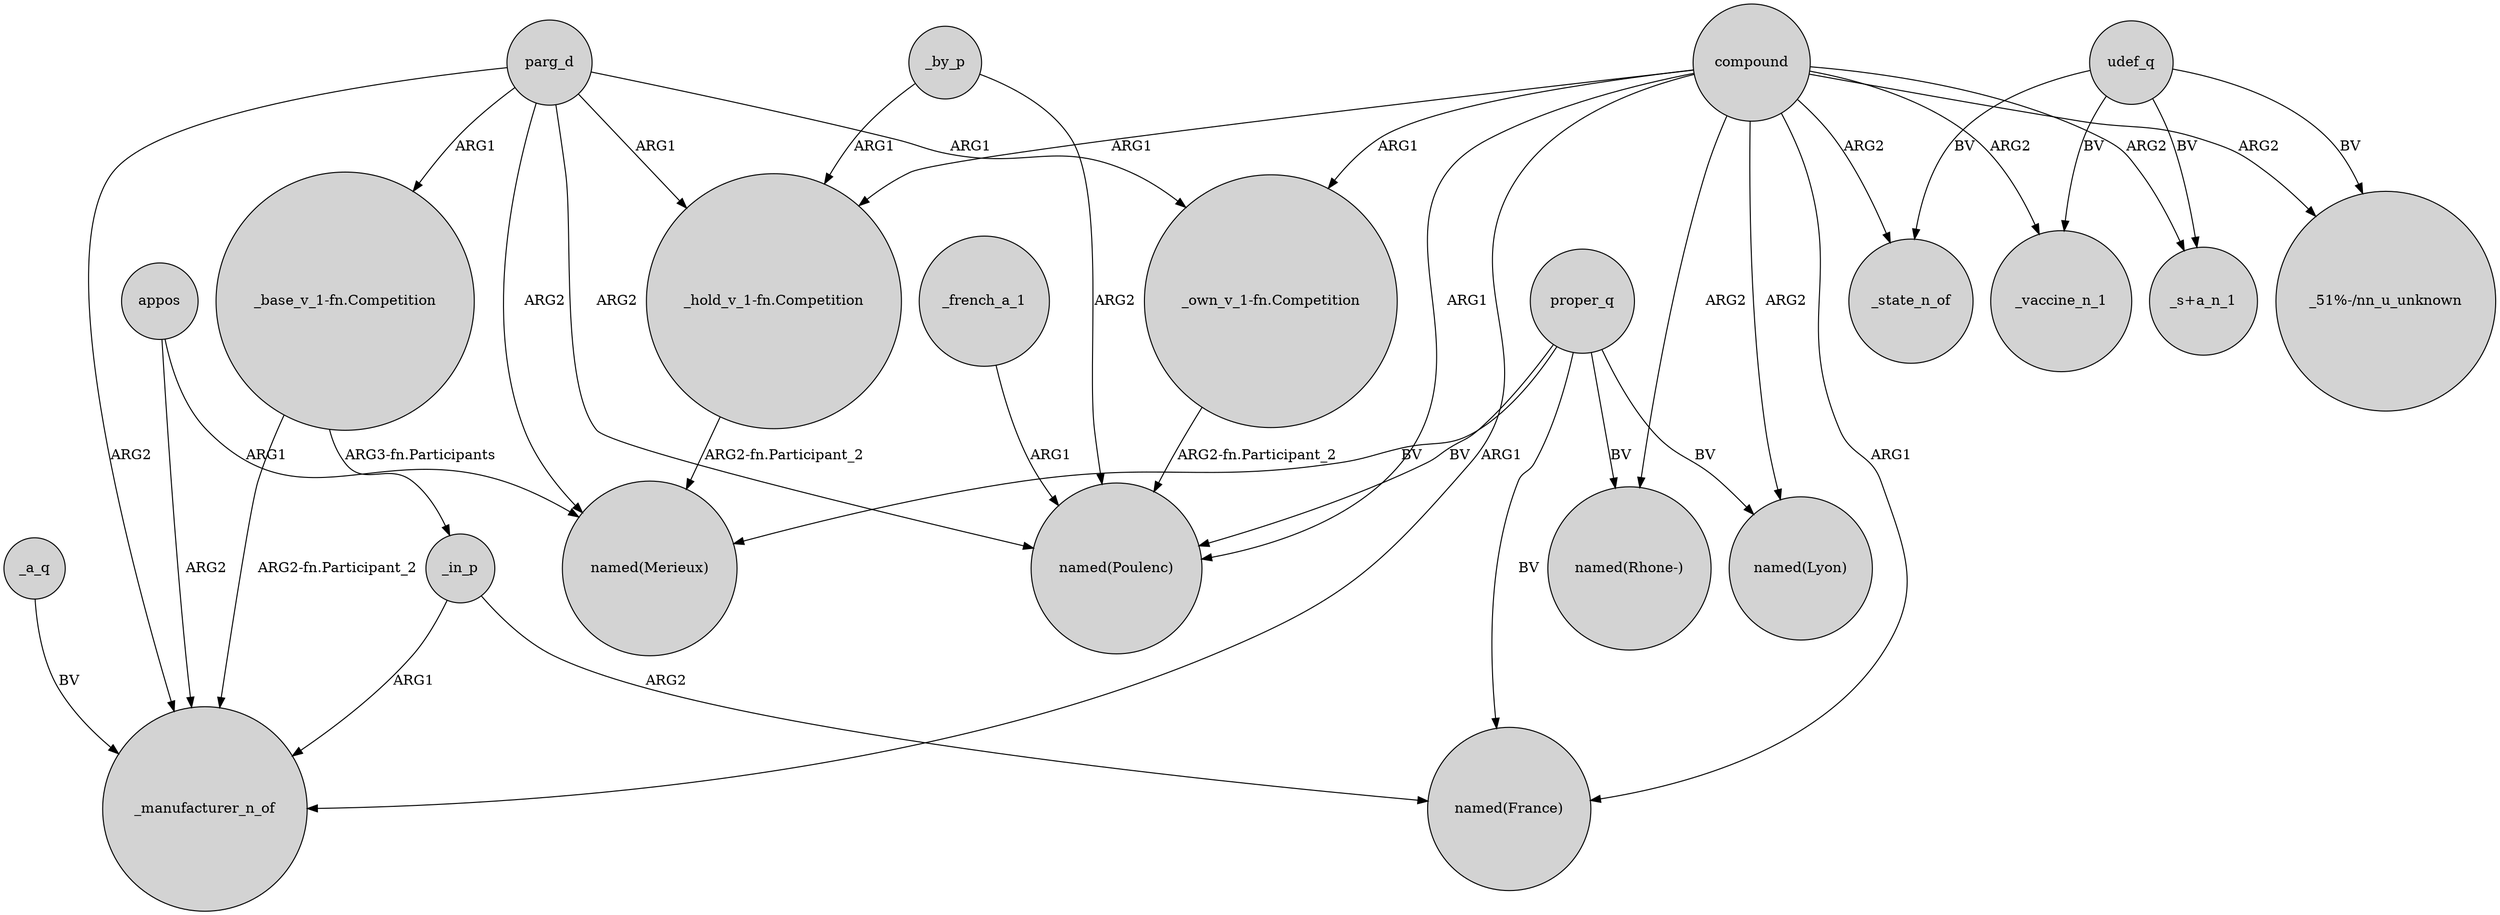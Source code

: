 digraph {
	node [shape=circle style=filled]
	"_base_v_1-fn.Competition" -> _in_p [label="ARG3-fn.Participants"]
	parg_d -> "_hold_v_1-fn.Competition" [label=ARG1]
	compound -> "named(Lyon)" [label=ARG2]
	appos -> "named(Merieux)" [label=ARG1]
	_by_p -> "_hold_v_1-fn.Competition" [label=ARG1]
	compound -> "_hold_v_1-fn.Competition" [label=ARG1]
	parg_d -> "_own_v_1-fn.Competition" [label=ARG1]
	proper_q -> "named(Merieux)" [label=BV]
	_french_a_1 -> "named(Poulenc)" [label=ARG1]
	compound -> "_51%-/nn_u_unknown" [label=ARG2]
	"_hold_v_1-fn.Competition" -> "named(Merieux)" [label="ARG2-fn.Participant_2"]
	proper_q -> "named(France)" [label=BV]
	udef_q -> "_51%-/nn_u_unknown" [label=BV]
	parg_d -> "named(Merieux)" [label=ARG2]
	compound -> "named(Poulenc)" [label=ARG1]
	_a_q -> _manufacturer_n_of [label=BV]
	udef_q -> _state_n_of [label=BV]
	_in_p -> "named(France)" [label=ARG2]
	compound -> "named(Rhone-)" [label=ARG2]
	proper_q -> "named(Lyon)" [label=BV]
	compound -> _vaccine_n_1 [label=ARG2]
	proper_q -> "named(Rhone-)" [label=BV]
	compound -> "_own_v_1-fn.Competition" [label=ARG1]
	parg_d -> "named(Poulenc)" [label=ARG2]
	parg_d -> _manufacturer_n_of [label=ARG2]
	"_base_v_1-fn.Competition" -> _manufacturer_n_of [label="ARG2-fn.Participant_2"]
	udef_q -> "_s+a_n_1" [label=BV]
	appos -> _manufacturer_n_of [label=ARG2]
	compound -> _manufacturer_n_of [label=ARG1]
	compound -> _state_n_of [label=ARG2]
	compound -> "_s+a_n_1" [label=ARG2]
	_in_p -> _manufacturer_n_of [label=ARG1]
	_by_p -> "named(Poulenc)" [label=ARG2]
	"_own_v_1-fn.Competition" -> "named(Poulenc)" [label="ARG2-fn.Participant_2"]
	udef_q -> _vaccine_n_1 [label=BV]
	compound -> "named(France)" [label=ARG1]
	proper_q -> "named(Poulenc)" [label=BV]
	parg_d -> "_base_v_1-fn.Competition" [label=ARG1]
}
